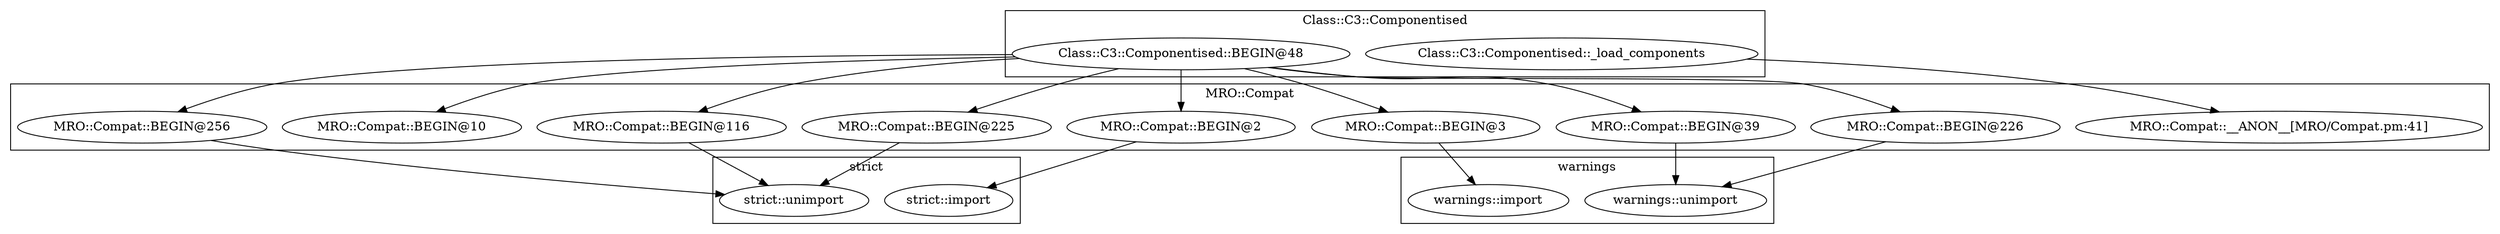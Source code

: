 digraph {
graph [overlap=false]
subgraph cluster_warnings {
	label="warnings";
	"warnings::unimport";
	"warnings::import";
}
subgraph cluster_strict {
	label="strict";
	"strict::import";
	"strict::unimport";
}
subgraph cluster_Class_C3_Componentised {
	label="Class::C3::Componentised";
	"Class::C3::Componentised::_load_components";
	"Class::C3::Componentised::BEGIN@48";
}
subgraph cluster_MRO_Compat {
	label="MRO::Compat";
	"MRO::Compat::BEGIN@2";
	"MRO::Compat::BEGIN@225";
	"MRO::Compat::BEGIN@116";
	"MRO::Compat::BEGIN@39";
	"MRO::Compat::BEGIN@256";
	"MRO::Compat::BEGIN@3";
	"MRO::Compat::BEGIN@10";
	"MRO::Compat::__ANON__[MRO/Compat.pm:41]";
	"MRO::Compat::BEGIN@226";
}
"MRO::Compat::BEGIN@39" -> "warnings::unimport";
"MRO::Compat::BEGIN@226" -> "warnings::unimport";
"Class::C3::Componentised::BEGIN@48" -> "MRO::Compat::BEGIN@10";
"Class::C3::Componentised::BEGIN@48" -> "MRO::Compat::BEGIN@226";
"Class::C3::Componentised::BEGIN@48" -> "MRO::Compat::BEGIN@3";
"Class::C3::Componentised::BEGIN@48" -> "MRO::Compat::BEGIN@116";
"MRO::Compat::BEGIN@116" -> "strict::unimport";
"MRO::Compat::BEGIN@256" -> "strict::unimport";
"MRO::Compat::BEGIN@225" -> "strict::unimport";
"Class::C3::Componentised::BEGIN@48" -> "MRO::Compat::BEGIN@256";
"Class::C3::Componentised::BEGIN@48" -> "MRO::Compat::BEGIN@225";
"MRO::Compat::BEGIN@3" -> "warnings::import";
"Class::C3::Componentised::BEGIN@48" -> "MRO::Compat::BEGIN@2";
"Class::C3::Componentised::BEGIN@48" -> "MRO::Compat::BEGIN@39";
"Class::C3::Componentised::_load_components" -> "MRO::Compat::__ANON__[MRO/Compat.pm:41]";
"MRO::Compat::BEGIN@2" -> "strict::import";
}
